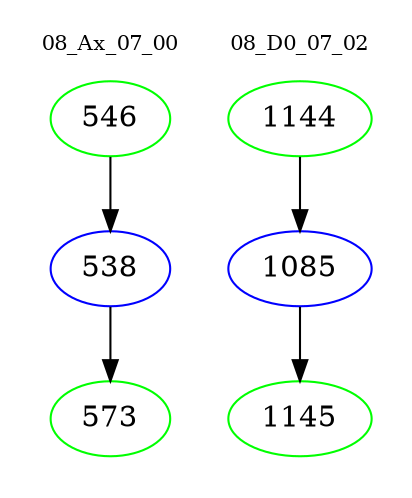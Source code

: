 digraph{
subgraph cluster_0 {
color = white
label = "08_Ax_07_00";
fontsize=10;
T0_546 [label="546", color="green"]
T0_546 -> T0_538 [color="black"]
T0_538 [label="538", color="blue"]
T0_538 -> T0_573 [color="black"]
T0_573 [label="573", color="green"]
}
subgraph cluster_1 {
color = white
label = "08_D0_07_02";
fontsize=10;
T1_1144 [label="1144", color="green"]
T1_1144 -> T1_1085 [color="black"]
T1_1085 [label="1085", color="blue"]
T1_1085 -> T1_1145 [color="black"]
T1_1145 [label="1145", color="green"]
}
}
